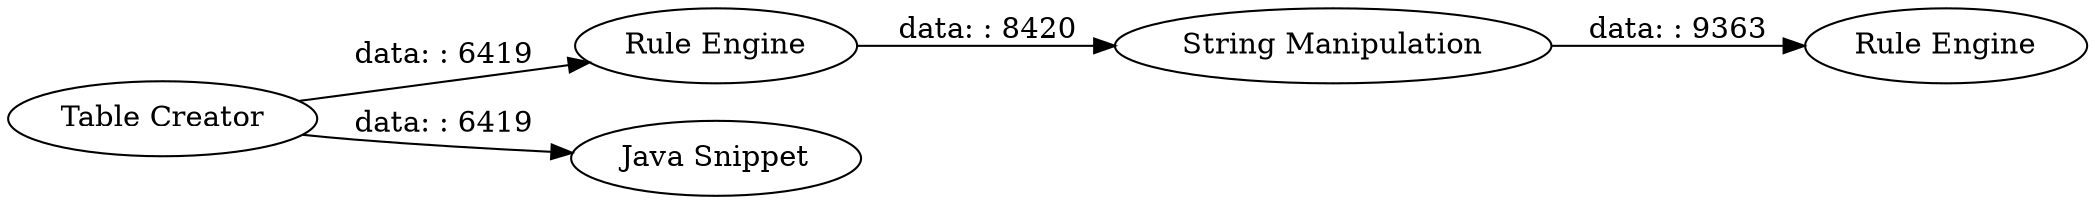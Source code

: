 digraph {
	"-6465659971886597273_4" [label="Rule Engine"]
	"-6465659971886597273_5" [label="Rule Engine"]
	"-6465659971886597273_1" [label="Table Creator"]
	"-6465659971886597273_2" [label="Java Snippet"]
	"-6465659971886597273_3" [label="String Manipulation"]
	"-6465659971886597273_1" -> "-6465659971886597273_2" [label="data: : 6419"]
	"-6465659971886597273_3" -> "-6465659971886597273_5" [label="data: : 9363"]
	"-6465659971886597273_1" -> "-6465659971886597273_4" [label="data: : 6419"]
	"-6465659971886597273_4" -> "-6465659971886597273_3" [label="data: : 8420"]
	rankdir=LR
}

